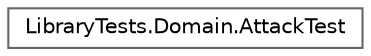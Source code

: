 digraph "Graphical Class Hierarchy"
{
 // INTERACTIVE_SVG=YES
 // LATEX_PDF_SIZE
  bgcolor="transparent";
  edge [fontname=Helvetica,fontsize=10,labelfontname=Helvetica,labelfontsize=10];
  node [fontname=Helvetica,fontsize=10,shape=box,height=0.2,width=0.4];
  rankdir="LR";
  Node0 [id="Node000000",label="LibraryTests.Domain.AttackTest",height=0.2,width=0.4,color="grey40", fillcolor="white", style="filled",URL="$classLibraryTests_1_1Domain_1_1AttackTest.html",tooltip="Clase de pruebas unitarias para validar el comportamiento de la clase Attack."];
}
